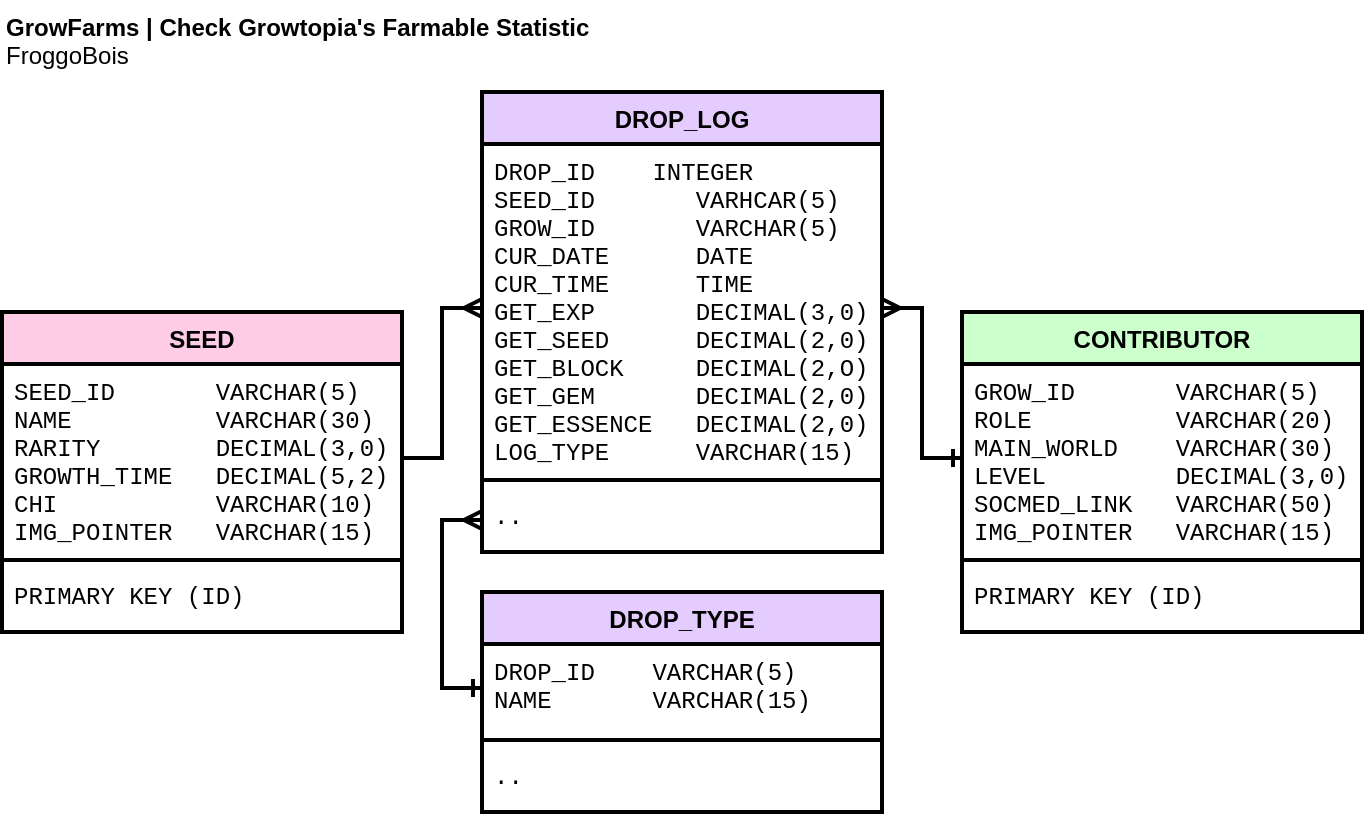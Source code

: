 <mxfile version="14.5.1" type="device"><diagram id="oDe6DsOwgITotaLZ4O_H" name="Page-1"><mxGraphModel dx="868" dy="517" grid="1" gridSize="10" guides="1" tooltips="1" connect="1" arrows="1" fold="1" page="1" pageScale="1" pageWidth="850" pageHeight="1100" math="0" shadow="0"><root><mxCell id="0"/><mxCell id="1" parent="0"/><mxCell id="mwY35aDD_m7GeDgRbXXe-1" value="GrowFarms | Check Growtopia's Farmable Statistic&lt;br&gt;&lt;span style=&quot;font-weight: normal&quot;&gt;FroggoBois&lt;br&gt;&lt;/span&gt;" style="text;whiteSpace=wrap;html=1;fontStyle=1" parent="1" vertex="1"><mxGeometry x="10" y="10" width="350" height="30" as="geometry"/></mxCell><mxCell id="mwY35aDD_m7GeDgRbXXe-2" value="SEED" style="swimlane;fontStyle=1;align=center;verticalAlign=top;childLayout=stackLayout;horizontal=1;startSize=26;horizontalStack=0;resizeParent=1;resizeParentMax=0;resizeLast=0;collapsible=1;marginBottom=0;strokeWidth=2;fillColor=#FFCCE6;" parent="1" vertex="1"><mxGeometry x="10" y="166" width="200" height="160" as="geometry"/></mxCell><mxCell id="mwY35aDD_m7GeDgRbXXe-3" value="SEED_ID       VARCHAR(5)&#10;NAME          VARCHAR(30)&#10;RARITY        DECIMAL(3,0)&#10;GROWTH_TIME   DECIMAL(5,2)&#10;CHI           VARCHAR(10)&#10;IMG_POINTER   VARCHAR(15)" style="text;strokeColor=none;fillColor=none;align=left;verticalAlign=top;spacingLeft=4;spacingRight=4;overflow=hidden;rotatable=0;points=[[0,0.5],[1,0.5]];portConstraint=eastwest;fontFamily=Courier New;" parent="mwY35aDD_m7GeDgRbXXe-2" vertex="1"><mxGeometry y="26" width="200" height="94" as="geometry"/></mxCell><mxCell id="mwY35aDD_m7GeDgRbXXe-4" value="" style="line;strokeWidth=2;fillColor=none;align=left;verticalAlign=middle;spacingTop=-1;spacingLeft=3;spacingRight=3;rotatable=0;labelPosition=right;points=[];portConstraint=eastwest;" parent="mwY35aDD_m7GeDgRbXXe-2" vertex="1"><mxGeometry y="120" width="200" height="8" as="geometry"/></mxCell><mxCell id="mwY35aDD_m7GeDgRbXXe-5" value="PRIMARY KEY (ID)" style="text;strokeColor=none;fillColor=none;align=left;verticalAlign=top;spacingLeft=4;spacingRight=4;overflow=hidden;rotatable=0;points=[[0,0.5],[1,0.5]];portConstraint=eastwest;fontFamily=Courier New;" parent="mwY35aDD_m7GeDgRbXXe-2" vertex="1"><mxGeometry y="128" width="200" height="32" as="geometry"/></mxCell><mxCell id="mwY35aDD_m7GeDgRbXXe-6" value="DROP_LOG" style="swimlane;fontStyle=1;align=center;verticalAlign=top;childLayout=stackLayout;horizontal=1;startSize=26;horizontalStack=0;resizeParent=1;resizeParentMax=0;resizeLast=0;collapsible=1;marginBottom=0;strokeWidth=2;fillColor=#E5CCFF;" parent="1" vertex="1"><mxGeometry x="250" y="56" width="200" height="230" as="geometry"/></mxCell><mxCell id="mwY35aDD_m7GeDgRbXXe-7" value="DROP_ID    INTEGER&#10;SEED_ID       VARHCAR(5)&#10;GROW_ID       VARCHAR(5)&#10;CUR_DATE      DATE&#10;CUR_TIME      TIME&#10;GET_EXP       DECIMAL(3,0)&#10;GET_SEED      DECIMAL(2,0)&#10;GET_BLOCK     DECIMAL(2,O)&#10;GET_GEM       DECIMAL(2,0)&#10;GET_ESSENCE   DECIMAL(2,0)&#10;LOG_TYPE      VARCHAR(15)&#10;" style="text;strokeColor=none;fillColor=none;align=left;verticalAlign=top;spacingLeft=4;spacingRight=4;overflow=hidden;rotatable=0;points=[[0,0.5],[1,0.5]];portConstraint=eastwest;fontFamily=Courier New;" parent="mwY35aDD_m7GeDgRbXXe-6" vertex="1"><mxGeometry y="26" width="200" height="164" as="geometry"/></mxCell><mxCell id="mwY35aDD_m7GeDgRbXXe-8" value="" style="line;strokeWidth=2;fillColor=none;align=left;verticalAlign=middle;spacingTop=-1;spacingLeft=3;spacingRight=3;rotatable=0;labelPosition=right;points=[];portConstraint=eastwest;" parent="mwY35aDD_m7GeDgRbXXe-6" vertex="1"><mxGeometry y="190" width="200" height="8" as="geometry"/></mxCell><mxCell id="mwY35aDD_m7GeDgRbXXe-9" value=".." style="text;strokeColor=none;fillColor=none;align=left;verticalAlign=top;spacingLeft=4;spacingRight=4;overflow=hidden;rotatable=0;points=[[0,0.5],[1,0.5]];portConstraint=eastwest;fontFamily=Courier New;" parent="mwY35aDD_m7GeDgRbXXe-6" vertex="1"><mxGeometry y="198" width="200" height="32" as="geometry"/></mxCell><mxCell id="mwY35aDD_m7GeDgRbXXe-18" value="CONTRIBUTOR" style="swimlane;fontStyle=1;align=center;verticalAlign=top;childLayout=stackLayout;horizontal=1;startSize=26;horizontalStack=0;resizeParent=1;resizeParentMax=0;resizeLast=0;collapsible=1;marginBottom=0;strokeWidth=2;fillColor=#CCFFCC;" parent="1" vertex="1"><mxGeometry x="490" y="166" width="200" height="160" as="geometry"/></mxCell><mxCell id="mwY35aDD_m7GeDgRbXXe-19" value="GROW_ID       VARCHAR(5)&#10;ROLE          VARCHAR(20)&#10;MAIN_WORLD    VARCHAR(30)&#10;LEVEL         DECIMAL(3,0)&#10;SOCMED_LINK   VARCHAR(50)&#10;IMG_POINTER   VARCHAR(15)" style="text;strokeColor=none;fillColor=none;align=left;verticalAlign=top;spacingLeft=4;spacingRight=4;overflow=hidden;rotatable=0;points=[[0,0.5],[1,0.5]];portConstraint=eastwest;fontFamily=Courier New;" parent="mwY35aDD_m7GeDgRbXXe-18" vertex="1"><mxGeometry y="26" width="200" height="94" as="geometry"/></mxCell><mxCell id="mwY35aDD_m7GeDgRbXXe-20" value="" style="line;strokeWidth=2;fillColor=none;align=left;verticalAlign=middle;spacingTop=-1;spacingLeft=3;spacingRight=3;rotatable=0;labelPosition=right;points=[];portConstraint=eastwest;" parent="mwY35aDD_m7GeDgRbXXe-18" vertex="1"><mxGeometry y="120" width="200" height="8" as="geometry"/></mxCell><mxCell id="mwY35aDD_m7GeDgRbXXe-21" value="PRIMARY KEY (ID)" style="text;strokeColor=none;fillColor=none;align=left;verticalAlign=top;spacingLeft=4;spacingRight=4;overflow=hidden;rotatable=0;points=[[0,0.5],[1,0.5]];portConstraint=eastwest;fontFamily=Courier New;" parent="mwY35aDD_m7GeDgRbXXe-18" vertex="1"><mxGeometry y="128" width="200" height="32" as="geometry"/></mxCell><mxCell id="YyQ9LWalsSPkf1D9kEaH-1" style="edgeStyle=orthogonalEdgeStyle;rounded=0;orthogonalLoop=1;jettySize=auto;html=1;exitX=1;exitY=0.5;exitDx=0;exitDy=0;entryX=0;entryY=0.5;entryDx=0;entryDy=0;strokeWidth=2;endArrow=ERmany;endFill=0;" edge="1" parent="1" source="mwY35aDD_m7GeDgRbXXe-3" target="mwY35aDD_m7GeDgRbXXe-7"><mxGeometry relative="1" as="geometry"/></mxCell><mxCell id="YyQ9LWalsSPkf1D9kEaH-9" style="edgeStyle=orthogonalEdgeStyle;rounded=0;orthogonalLoop=1;jettySize=auto;html=1;exitX=0;exitY=0.5;exitDx=0;exitDy=0;entryX=1;entryY=0.5;entryDx=0;entryDy=0;startArrow=ERone;startFill=0;endArrow=ERmany;endFill=0;strokeWidth=2;" edge="1" parent="1" source="mwY35aDD_m7GeDgRbXXe-19" target="mwY35aDD_m7GeDgRbXXe-7"><mxGeometry relative="1" as="geometry"/></mxCell><mxCell id="YyQ9LWalsSPkf1D9kEaH-11" value="DROP_TYPE" style="swimlane;fontStyle=1;align=center;verticalAlign=top;childLayout=stackLayout;horizontal=1;startSize=26;horizontalStack=0;resizeParent=1;resizeParentMax=0;resizeLast=0;collapsible=1;marginBottom=0;strokeWidth=2;fillColor=#E5CCFF;" vertex="1" parent="1"><mxGeometry x="250" y="306" width="200" height="110" as="geometry"/></mxCell><mxCell id="YyQ9LWalsSPkf1D9kEaH-12" value="DROP_ID    VARCHAR(5)&#10;NAME       VARCHAR(15)" style="text;strokeColor=none;fillColor=none;align=left;verticalAlign=top;spacingLeft=4;spacingRight=4;overflow=hidden;rotatable=0;points=[[0,0.5],[1,0.5]];portConstraint=eastwest;fontFamily=Courier New;" vertex="1" parent="YyQ9LWalsSPkf1D9kEaH-11"><mxGeometry y="26" width="200" height="44" as="geometry"/></mxCell><mxCell id="YyQ9LWalsSPkf1D9kEaH-13" value="" style="line;strokeWidth=2;fillColor=none;align=left;verticalAlign=middle;spacingTop=-1;spacingLeft=3;spacingRight=3;rotatable=0;labelPosition=right;points=[];portConstraint=eastwest;" vertex="1" parent="YyQ9LWalsSPkf1D9kEaH-11"><mxGeometry y="70" width="200" height="8" as="geometry"/></mxCell><mxCell id="YyQ9LWalsSPkf1D9kEaH-14" value=".." style="text;strokeColor=none;fillColor=none;align=left;verticalAlign=top;spacingLeft=4;spacingRight=4;overflow=hidden;rotatable=0;points=[[0,0.5],[1,0.5]];portConstraint=eastwest;fontFamily=Courier New;" vertex="1" parent="YyQ9LWalsSPkf1D9kEaH-11"><mxGeometry y="78" width="200" height="32" as="geometry"/></mxCell><mxCell id="YyQ9LWalsSPkf1D9kEaH-16" style="edgeStyle=orthogonalEdgeStyle;rounded=0;orthogonalLoop=1;jettySize=auto;html=1;exitX=0;exitY=0.5;exitDx=0;exitDy=0;entryX=0;entryY=0.5;entryDx=0;entryDy=0;startArrow=ERone;startFill=0;endArrow=ERmany;endFill=0;strokeWidth=2;" edge="1" parent="1" source="YyQ9LWalsSPkf1D9kEaH-12" target="mwY35aDD_m7GeDgRbXXe-9"><mxGeometry relative="1" as="geometry"/></mxCell></root></mxGraphModel></diagram></mxfile>